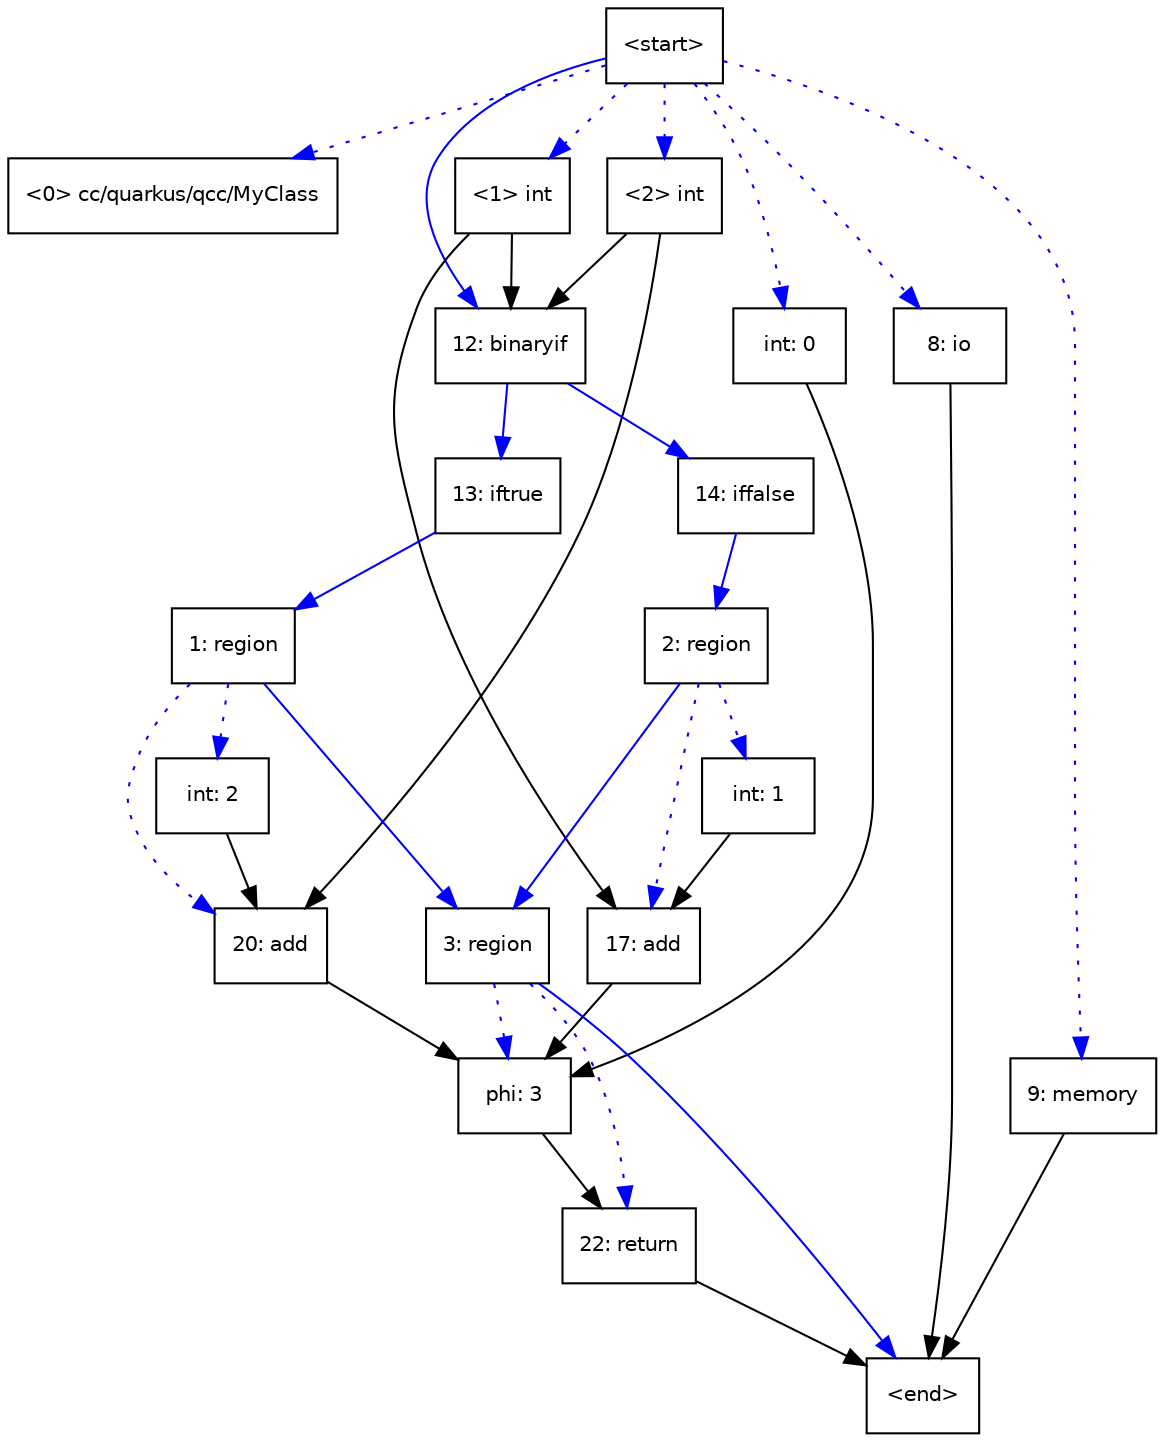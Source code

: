 digraph thegraph {
  graph [fontname = "helvetica",fontsize=10,ordering=in,outputorder=depthfirst];
  node [fontname = "helvetica",fontsize=10,ordering=in];
  edge [fontname = "helvetica",fontsize=10];
4 [label="<start>",shape=box,style="normal"];
4 -> 5 [color=blue,style=dotted];
4 -> 6 [color=blue,style=dotted];
4 -> 7 [color=blue,style=dotted];
4 -> 8 [color=blue,style=dotted];
4 -> 9 [color=blue,style=dotted];
4 -> 11 [color=blue,style=dotted];
4 -> 12 [color=blue,style=solid];
5 [label="<0> cc/quarkus/qcc/MyClass",shape=box,style="normal"];
6 [label="<1> int",shape=box,style="normal"];
6 -> 12 [color=black,style=solid];
6 -> 17 [color=black,style=solid];
12 [label="12: binaryif",shape=box,style="normal"];
12 -> 13 [color=blue,style=solid];
12 -> 14 [color=blue,style=solid];
13 [label="13: iftrue",shape=box,style="normal"];
13 -> 1 [color=blue,style=solid];
1 [label="1: region",shape=box,style="normal"];
1 -> 18 [color=blue,style=dotted];
1 -> 20 [color=blue,style=dotted];
1 -> 3 [color=blue,style=solid];
18 [label="int: 2",shape=box,style="normal"];
18 -> 20 [color=black,style=solid];
20 [label="20: add",shape=box,style="normal"];
20 -> 21 [color=black,style=solid];
21 [label="phi: 3",shape=box,style="normal"];
21 -> 22 [color=black,style=solid];
22 [label="22: return",shape=box,style="normal"];
22 -> 10 [color=black,style=solid];
10 [label="<end>",shape=box,style="normal"];
3 [label="3: region",shape=box,style="normal"];
3 -> 21 [color=blue,style=dotted];
3 -> 22 [color=blue,style=dotted];
3 -> 10 [color=blue,style=solid];
14 [label="14: iffalse",shape=box,style="normal"];
14 -> 2 [color=blue,style=solid];
2 [label="2: region",shape=box,style="normal"];
2 -> 15 [color=blue,style=dotted];
2 -> 17 [color=blue,style=dotted];
2 -> 3 [color=blue,style=solid];
15 [label="int: 1",shape=box,style="normal"];
15 -> 17 [color=black,style=solid];
17 [label="17: add",shape=box,style="normal"];
17 -> 21 [color=black,style=solid];
7 [label="<2> int",shape=box,style="normal"];
7 -> 12 [color=black,style=solid];
7 -> 20 [color=black,style=solid];
8 [label="8: io",shape=box,style="normal"];
8 -> 10 [color=black,style=solid];
9 [label="9: memory",shape=box,style="normal"];
9 -> 10 [color=black,style=solid];
11 [label="int: 0",shape=box,style="normal"];
11 -> 21 [color=black,style=solid];
}
